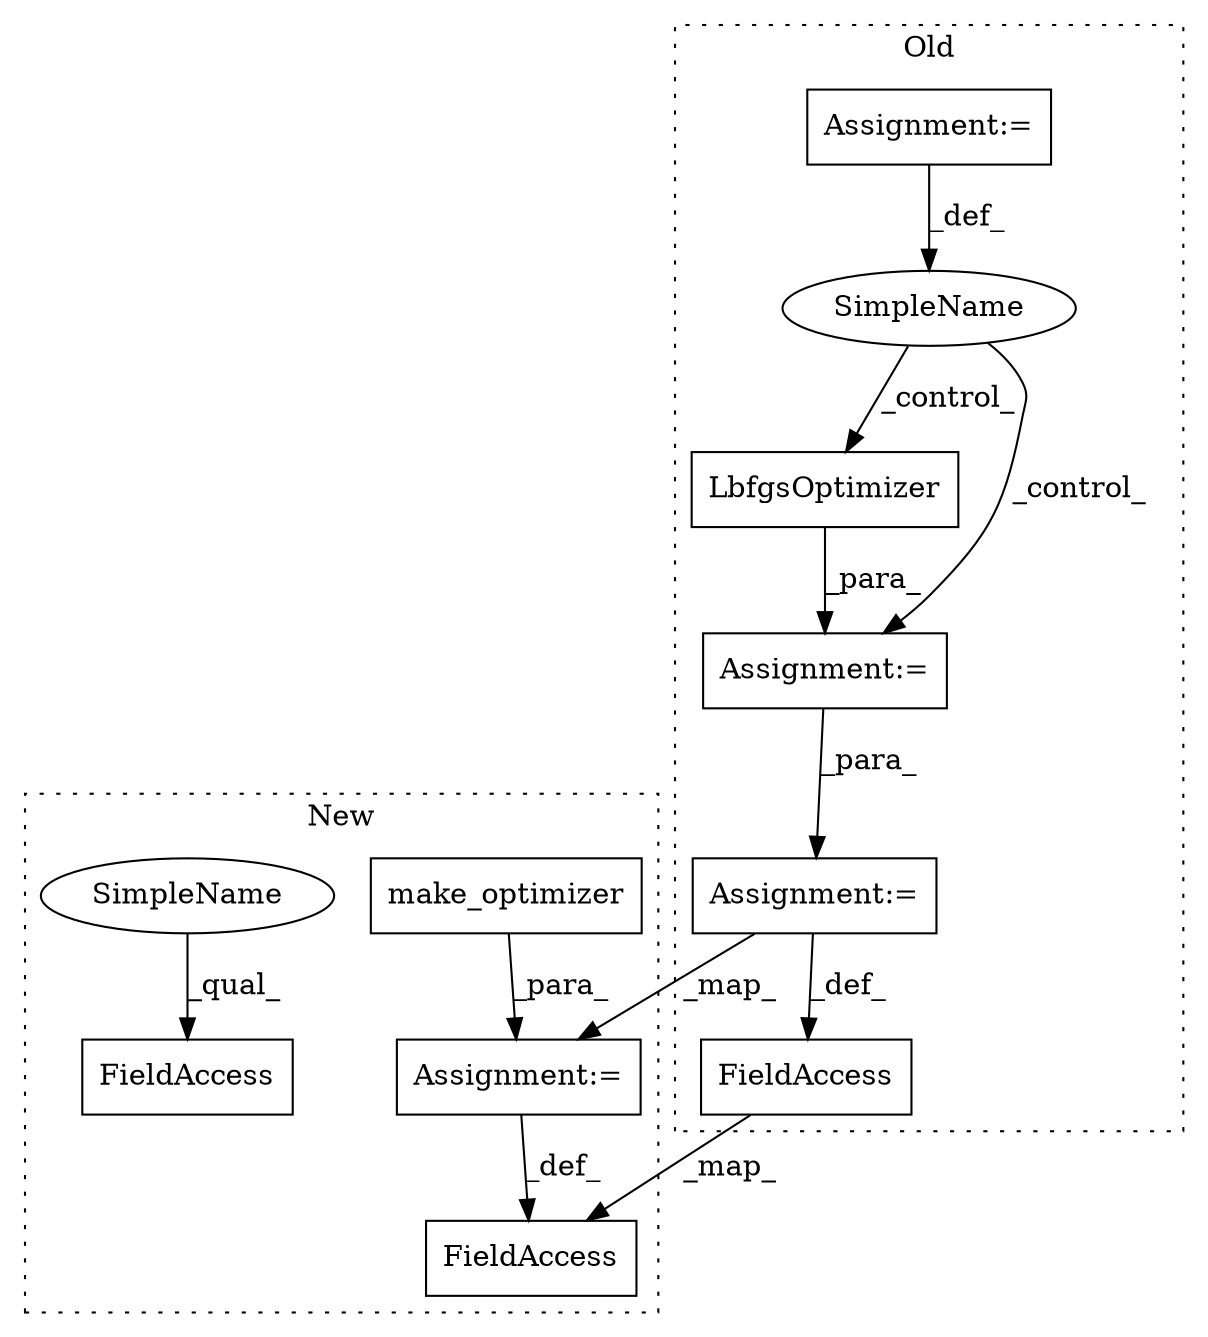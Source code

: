digraph G {
subgraph cluster0 {
1 [label="LbfgsOptimizer" a="32" s="1451,1480" l="15,1" shape="box"];
3 [label="SimpleName" a="42" s="" l="" shape="ellipse"];
4 [label="Assignment:=" a="7" s="1450" l="1" shape="box"];
5 [label="Assignment:=" a="7" s="915" l="9" shape="box"];
7 [label="FieldAccess" a="22" s="1738" l="15" shape="box"];
10 [label="Assignment:=" a="7" s="1753" l="1" shape="box"];
label = "Old";
style="dotted";
}
subgraph cluster1 {
2 [label="make_optimizer" a="32" s="1446,1490" l="15,1" shape="box"];
6 [label="FieldAccess" a="22" s="1430" l="15" shape="box"];
8 [label="FieldAccess" a="22" s="1730" l="18" shape="box"];
9 [label="Assignment:=" a="7" s="1445" l="1" shape="box"];
11 [label="SimpleName" a="42" s="1730" l="4" shape="ellipse"];
label = "New";
style="dotted";
}
1 -> 4 [label="_para_"];
2 -> 9 [label="_para_"];
3 -> 1 [label="_control_"];
3 -> 4 [label="_control_"];
4 -> 10 [label="_para_"];
5 -> 3 [label="_def_"];
7 -> 6 [label="_map_"];
9 -> 6 [label="_def_"];
10 -> 7 [label="_def_"];
10 -> 9 [label="_map_"];
11 -> 8 [label="_qual_"];
}